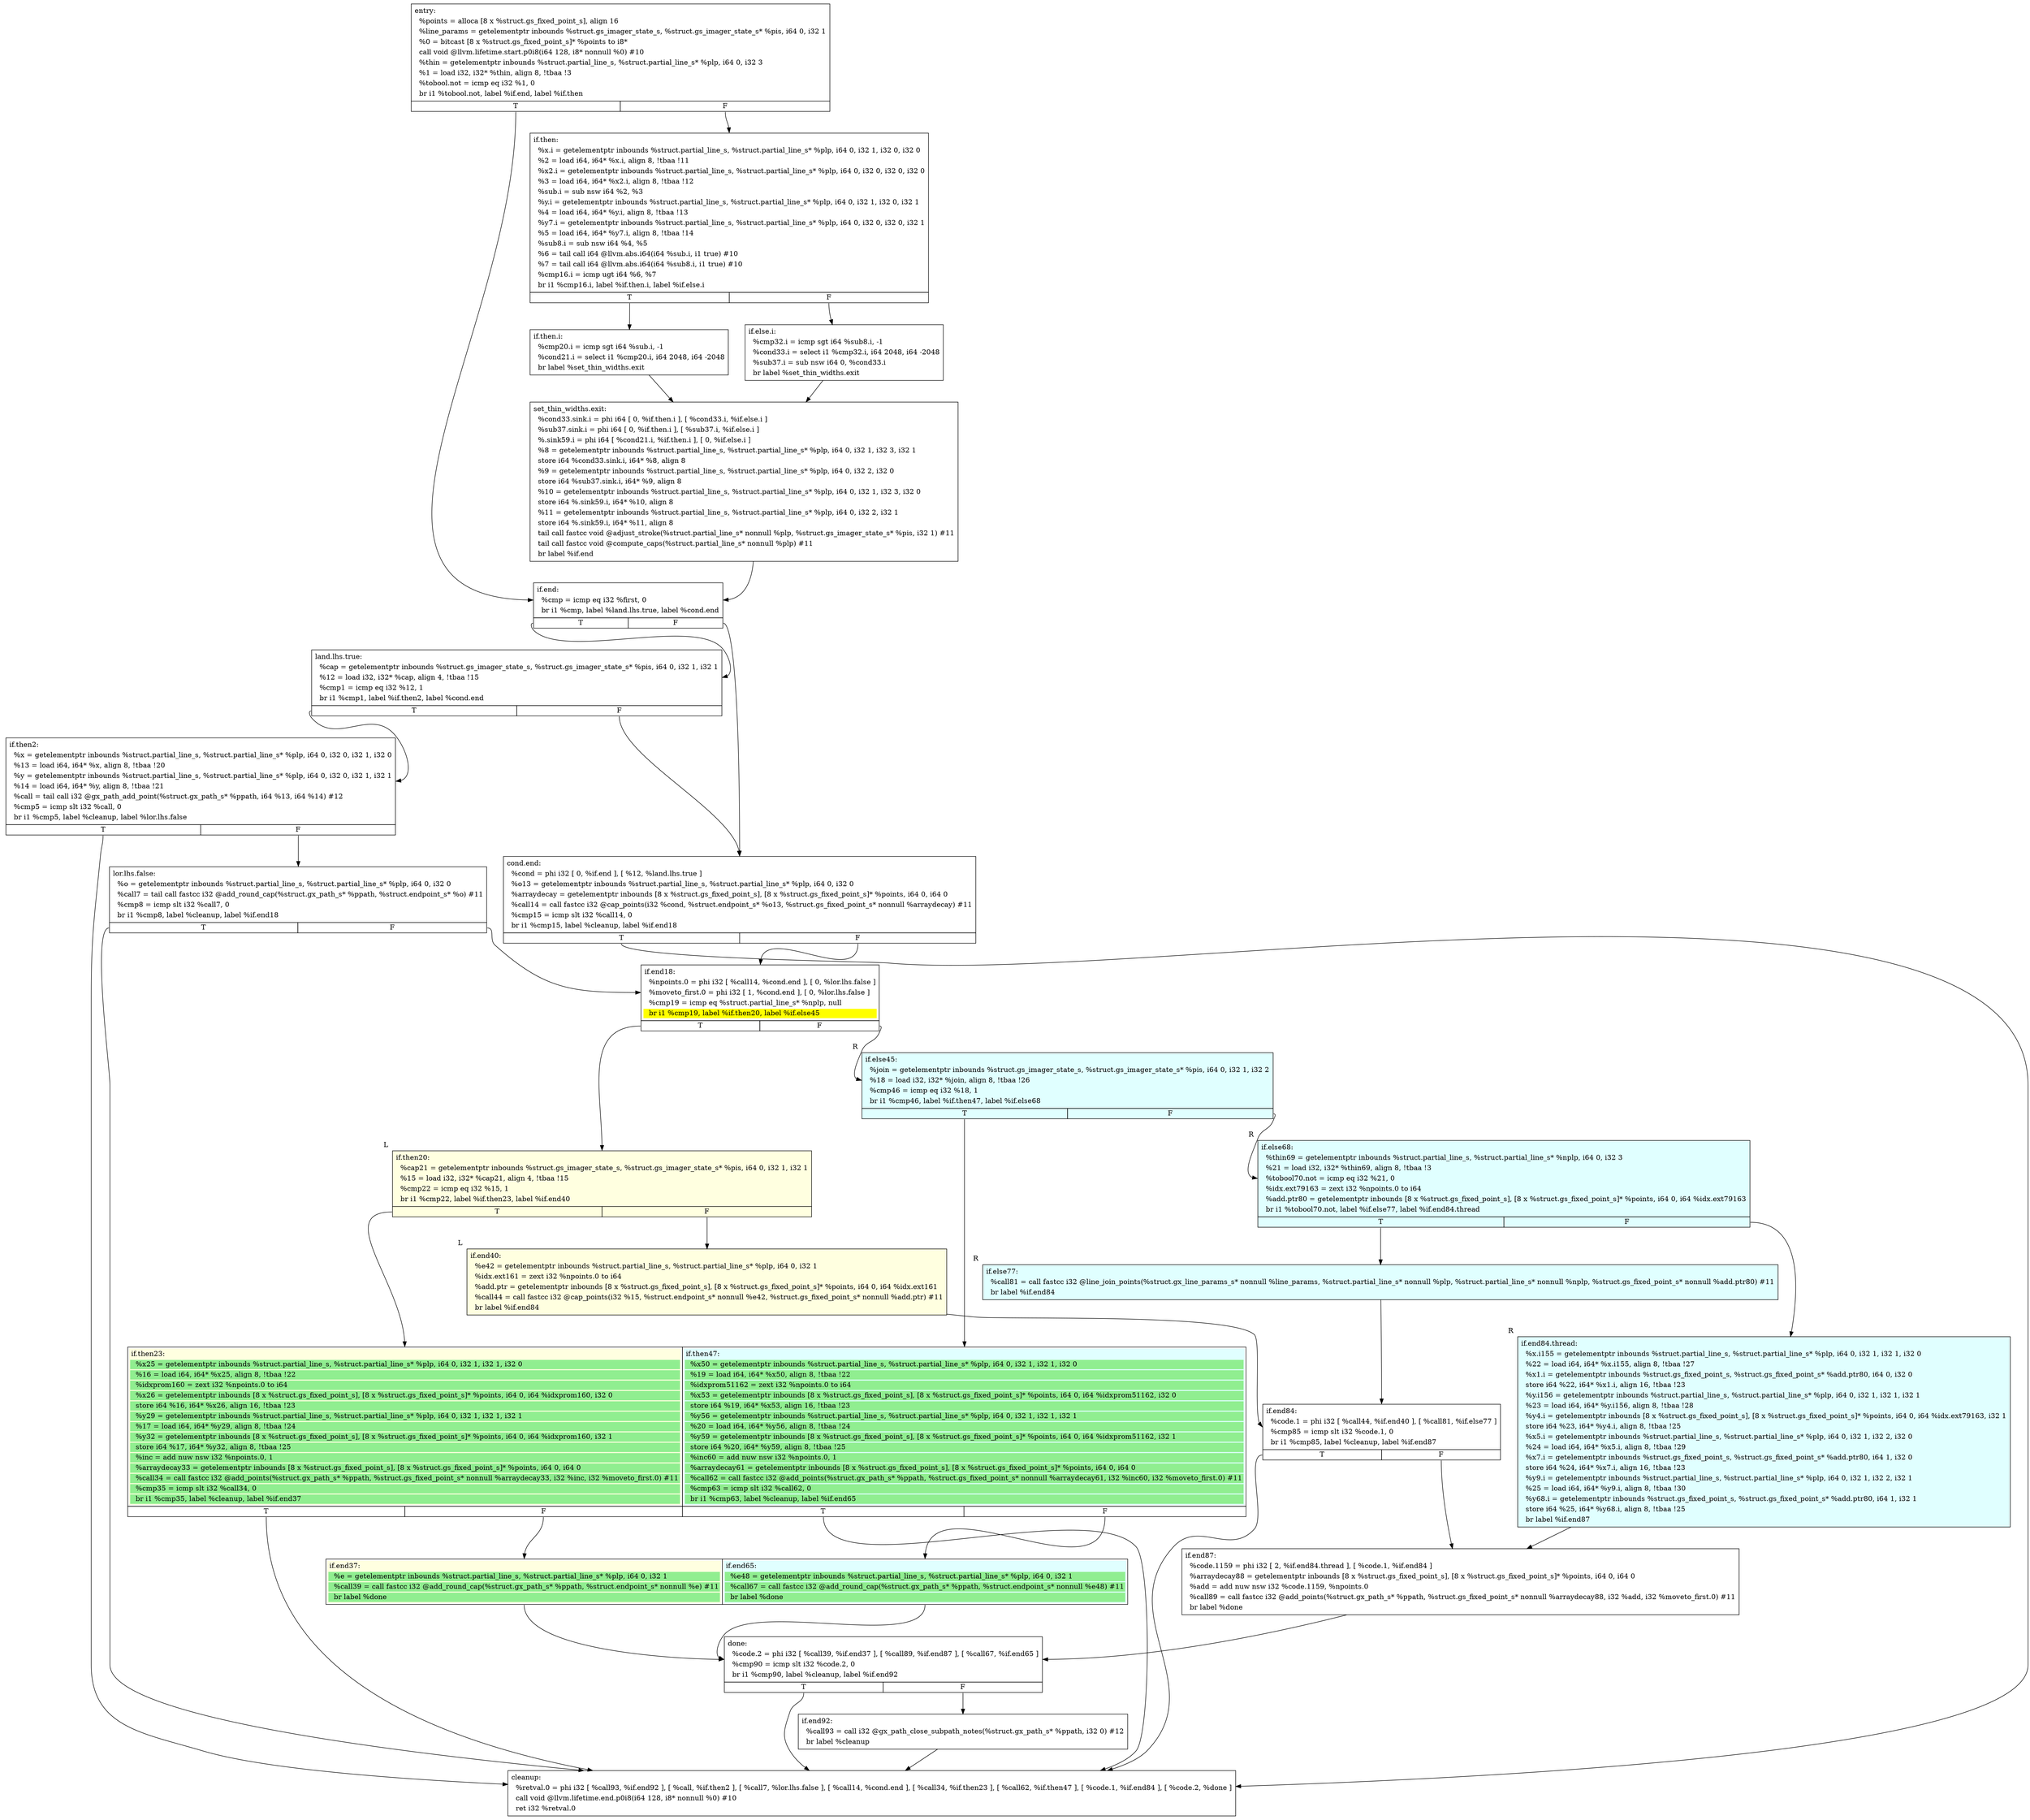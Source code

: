 digraph {
m_bb0 [shape = none, label  = <<table border="0" cellspacing="0">
<tr><td port="f1" border="1" colspan="2"><table bgcolor="LightYellow" border="0">
<tr><td align="left">if.then23:</td></tr>
<tr><td bgcolor="lightgreen" align="left">  %x25 = getelementptr inbounds %struct.partial_line_s, %struct.partial_line_s* %plp, i64 0, i32 1, i32 1, i32 0</td></tr>
<tr><td bgcolor="lightgreen" align="left">  %16 = load i64, i64* %x25, align 8, !tbaa !22</td></tr>
<tr><td bgcolor="lightgreen" align="left">  %idxprom160 = zext i32 %npoints.0 to i64</td></tr>
<tr><td bgcolor="lightgreen" align="left">  %x26 = getelementptr inbounds [8 x %struct.gs_fixed_point_s], [8 x %struct.gs_fixed_point_s]* %points, i64 0, i64 %idxprom160, i32 0</td></tr>
<tr><td bgcolor="lightgreen" align="left">  store i64 %16, i64* %x26, align 16, !tbaa !23</td></tr>
<tr><td bgcolor="lightgreen" align="left">  %y29 = getelementptr inbounds %struct.partial_line_s, %struct.partial_line_s* %plp, i64 0, i32 1, i32 1, i32 1</td></tr>
<tr><td bgcolor="lightgreen" align="left">  %17 = load i64, i64* %y29, align 8, !tbaa !24</td></tr>
<tr><td bgcolor="lightgreen" align="left">  %y32 = getelementptr inbounds [8 x %struct.gs_fixed_point_s], [8 x %struct.gs_fixed_point_s]* %points, i64 0, i64 %idxprom160, i32 1</td></tr>
<tr><td bgcolor="lightgreen" align="left">  store i64 %17, i64* %y32, align 8, !tbaa !25</td></tr>
<tr><td bgcolor="lightgreen" align="left">  %inc = add nuw nsw i32 %npoints.0, 1</td></tr>
<tr><td bgcolor="lightgreen" align="left">  %arraydecay33 = getelementptr inbounds [8 x %struct.gs_fixed_point_s], [8 x %struct.gs_fixed_point_s]* %points, i64 0, i64 0</td></tr>
<tr><td bgcolor="lightgreen" align="left">  %call34 = call fastcc i32 @add_points(%struct.gx_path_s* %ppath, %struct.gs_fixed_point_s* nonnull %arraydecay33, i32 %inc, i32 %moveto_first.0) #11</td></tr>
<tr><td bgcolor="lightgreen" align="left">  %cmp35 = icmp slt i32 %call34, 0</td></tr>
<tr><td bgcolor="lightgreen" align="left">  br i1 %cmp35, label %cleanup, label %if.end37</td></tr>
</table>
</td>
<td port="f2" border="1" colspan="2"><table bgcolor="LightCyan" border="0">
<tr><td align="left">if.then47:</td></tr>
<tr><td bgcolor="lightgreen" align="left">  %x50 = getelementptr inbounds %struct.partial_line_s, %struct.partial_line_s* %plp, i64 0, i32 1, i32 1, i32 0</td></tr>
<tr><td bgcolor="lightgreen" align="left">  %19 = load i64, i64* %x50, align 8, !tbaa !22</td></tr>
<tr><td bgcolor="lightgreen" align="left">  %idxprom51162 = zext i32 %npoints.0 to i64</td></tr>
<tr><td bgcolor="lightgreen" align="left">  %x53 = getelementptr inbounds [8 x %struct.gs_fixed_point_s], [8 x %struct.gs_fixed_point_s]* %points, i64 0, i64 %idxprom51162, i32 0</td></tr>
<tr><td bgcolor="lightgreen" align="left">  store i64 %19, i64* %x53, align 16, !tbaa !23</td></tr>
<tr><td bgcolor="lightgreen" align="left">  %y56 = getelementptr inbounds %struct.partial_line_s, %struct.partial_line_s* %plp, i64 0, i32 1, i32 1, i32 1</td></tr>
<tr><td bgcolor="lightgreen" align="left">  %20 = load i64, i64* %y56, align 8, !tbaa !24</td></tr>
<tr><td bgcolor="lightgreen" align="left">  %y59 = getelementptr inbounds [8 x %struct.gs_fixed_point_s], [8 x %struct.gs_fixed_point_s]* %points, i64 0, i64 %idxprom51162, i32 1</td></tr>
<tr><td bgcolor="lightgreen" align="left">  store i64 %20, i64* %y59, align 8, !tbaa !25</td></tr>
<tr><td bgcolor="lightgreen" align="left">  %inc60 = add nuw nsw i32 %npoints.0, 1</td></tr>
<tr><td bgcolor="lightgreen" align="left">  %arraydecay61 = getelementptr inbounds [8 x %struct.gs_fixed_point_s], [8 x %struct.gs_fixed_point_s]* %points, i64 0, i64 0</td></tr>
<tr><td bgcolor="lightgreen" align="left">  %call62 = call fastcc i32 @add_points(%struct.gx_path_s* %ppath, %struct.gs_fixed_point_s* nonnull %arraydecay61, i32 %inc60, i32 %moveto_first.0) #11</td></tr>
<tr><td bgcolor="lightgreen" align="left">  %cmp63 = icmp slt i32 %call62, 0</td></tr>
<tr><td bgcolor="lightgreen" align="left">  br i1 %cmp63, label %cleanup, label %if.end65</td></tr>
</table>
</td></tr>
<tr><td border="1" port="f1T">T</td><td border="1" port="f1F">F</td>
<td border="1" port="f2T">T</td><td border="1" port="f2F">F</td>
</tr>
</table>> ]
m_bb1 [shape = none, label  = <<table border="0" cellspacing="0">
<tr><td port="f1" border="1" colspan="2"><table bgcolor="LightYellow" border="0">
<tr><td align="left">if.end37:</td></tr>
<tr><td bgcolor="lightgreen" align="left">  %e = getelementptr inbounds %struct.partial_line_s, %struct.partial_line_s* %plp, i64 0, i32 1</td></tr>
<tr><td bgcolor="lightgreen" align="left">  %call39 = call fastcc i32 @add_round_cap(%struct.gx_path_s* %ppath, %struct.endpoint_s* nonnull %e) #11</td></tr>
<tr><td bgcolor="lightgreen" align="left">  br label %done</td></tr>
</table>
</td>
<td port="f2" border="1" colspan="2"><table bgcolor="LightCyan" border="0">
<tr><td align="left">if.end65:</td></tr>
<tr><td bgcolor="lightgreen" align="left">  %e48 = getelementptr inbounds %struct.partial_line_s, %struct.partial_line_s* %plp, i64 0, i32 1</td></tr>
<tr><td bgcolor="lightgreen" align="left">  %call67 = call fastcc i32 @add_round_cap(%struct.gx_path_s* %ppath, %struct.endpoint_s* nonnull %e48) #11</td></tr>
<tr><td bgcolor="lightgreen" align="left">  br label %done</td></tr>
</table>
</td></tr>
</table>> ]
f_bb0 [shape = none, label  = <<table  border="0" cellspacing="0">
<tr><td port="f" border="1" colspan="2"><table border="0">
<tr><td align="left">entry:</td></tr>
<tr><td align="left">  %points = alloca [8 x %struct.gs_fixed_point_s], align 16</td></tr>
<tr><td align="left">  %line_params = getelementptr inbounds %struct.gs_imager_state_s, %struct.gs_imager_state_s* %pis, i64 0, i32 1</td></tr>
<tr><td align="left">  %0 = bitcast [8 x %struct.gs_fixed_point_s]* %points to i8*</td></tr>
<tr><td align="left">  call void @llvm.lifetime.start.p0i8(i64 128, i8* nonnull %0) #10</td></tr>
<tr><td align="left">  %thin = getelementptr inbounds %struct.partial_line_s, %struct.partial_line_s* %plp, i64 0, i32 3</td></tr>
<tr><td align="left">  %1 = load i32, i32* %thin, align 8, !tbaa !3</td></tr>
<tr><td align="left">  %tobool.not = icmp eq i32 %1, 0</td></tr>
<tr><td align="left">  br i1 %tobool.not, label %if.end, label %if.then</td></tr>
</table>
</td></tr>
<tr><td border="1" port="fT">T</td><td border="1" port="fF">F</td></tr>
</table>> ]
f_bb1 [shape = none, label  = <<table  border="0" cellspacing="0">
<tr><td port="f" border="1" colspan="2"><table border="0">
<tr><td align="left">if.then:</td></tr>
<tr><td align="left">  %x.i = getelementptr inbounds %struct.partial_line_s, %struct.partial_line_s* %plp, i64 0, i32 1, i32 0, i32 0</td></tr>
<tr><td align="left">  %2 = load i64, i64* %x.i, align 8, !tbaa !11</td></tr>
<tr><td align="left">  %x2.i = getelementptr inbounds %struct.partial_line_s, %struct.partial_line_s* %plp, i64 0, i32 0, i32 0, i32 0</td></tr>
<tr><td align="left">  %3 = load i64, i64* %x2.i, align 8, !tbaa !12</td></tr>
<tr><td align="left">  %sub.i = sub nsw i64 %2, %3</td></tr>
<tr><td align="left">  %y.i = getelementptr inbounds %struct.partial_line_s, %struct.partial_line_s* %plp, i64 0, i32 1, i32 0, i32 1</td></tr>
<tr><td align="left">  %4 = load i64, i64* %y.i, align 8, !tbaa !13</td></tr>
<tr><td align="left">  %y7.i = getelementptr inbounds %struct.partial_line_s, %struct.partial_line_s* %plp, i64 0, i32 0, i32 0, i32 1</td></tr>
<tr><td align="left">  %5 = load i64, i64* %y7.i, align 8, !tbaa !14</td></tr>
<tr><td align="left">  %sub8.i = sub nsw i64 %4, %5</td></tr>
<tr><td align="left">  %6 = tail call i64 @llvm.abs.i64(i64 %sub.i, i1 true) #10</td></tr>
<tr><td align="left">  %7 = tail call i64 @llvm.abs.i64(i64 %sub8.i, i1 true) #10</td></tr>
<tr><td align="left">  %cmp16.i = icmp ugt i64 %6, %7</td></tr>
<tr><td align="left">  br i1 %cmp16.i, label %if.then.i, label %if.else.i</td></tr>
</table>
</td></tr>
<tr><td border="1" port="fT">T</td><td border="1" port="fF">F</td></tr>
</table>> ]
f_bb2 [shape = none, label  = <<table  border="0" cellspacing="0">
<tr><td port="f" border="1"><table border="0">
<tr><td align="left">if.then.i:</td></tr>
<tr><td align="left">  %cmp20.i = icmp sgt i64 %sub.i, -1</td></tr>
<tr><td align="left">  %cond21.i = select i1 %cmp20.i, i64 2048, i64 -2048</td></tr>
<tr><td align="left">  br label %set_thin_widths.exit</td></tr>
</table>
</td></tr>
</table>> ]
f_bb3 [shape = none, label  = <<table  border="0" cellspacing="0">
<tr><td port="f" border="1"><table border="0">
<tr><td align="left">if.else.i:</td></tr>
<tr><td align="left">  %cmp32.i = icmp sgt i64 %sub8.i, -1</td></tr>
<tr><td align="left">  %cond33.i = select i1 %cmp32.i, i64 2048, i64 -2048</td></tr>
<tr><td align="left">  %sub37.i = sub nsw i64 0, %cond33.i</td></tr>
<tr><td align="left">  br label %set_thin_widths.exit</td></tr>
</table>
</td></tr>
</table>> ]
f_bb4 [shape = none, label  = <<table  border="0" cellspacing="0">
<tr><td port="f" border="1"><table border="0">
<tr><td align="left">set_thin_widths.exit:</td></tr>
<tr><td align="left">  %cond33.sink.i = phi i64 [ 0, %if.then.i ], [ %cond33.i, %if.else.i ]</td></tr>
<tr><td align="left">  %sub37.sink.i = phi i64 [ 0, %if.then.i ], [ %sub37.i, %if.else.i ]</td></tr>
<tr><td align="left">  %.sink59.i = phi i64 [ %cond21.i, %if.then.i ], [ 0, %if.else.i ]</td></tr>
<tr><td align="left">  %8 = getelementptr inbounds %struct.partial_line_s, %struct.partial_line_s* %plp, i64 0, i32 1, i32 3, i32 1</td></tr>
<tr><td align="left">  store i64 %cond33.sink.i, i64* %8, align 8</td></tr>
<tr><td align="left">  %9 = getelementptr inbounds %struct.partial_line_s, %struct.partial_line_s* %plp, i64 0, i32 2, i32 0</td></tr>
<tr><td align="left">  store i64 %sub37.sink.i, i64* %9, align 8</td></tr>
<tr><td align="left">  %10 = getelementptr inbounds %struct.partial_line_s, %struct.partial_line_s* %plp, i64 0, i32 1, i32 3, i32 0</td></tr>
<tr><td align="left">  store i64 %.sink59.i, i64* %10, align 8</td></tr>
<tr><td align="left">  %11 = getelementptr inbounds %struct.partial_line_s, %struct.partial_line_s* %plp, i64 0, i32 2, i32 1</td></tr>
<tr><td align="left">  store i64 %.sink59.i, i64* %11, align 8</td></tr>
<tr><td align="left">  tail call fastcc void @adjust_stroke(%struct.partial_line_s* nonnull %plp, %struct.gs_imager_state_s* %pis, i32 1) #11</td></tr>
<tr><td align="left">  tail call fastcc void @compute_caps(%struct.partial_line_s* nonnull %plp) #11</td></tr>
<tr><td align="left">  br label %if.end</td></tr>
</table>
</td></tr>
</table>> ]
f_bb5 [shape = none, label  = <<table  border="0" cellspacing="0">
<tr><td port="f" border="1" colspan="2"><table border="0">
<tr><td align="left">if.end:</td></tr>
<tr><td align="left">  %cmp = icmp eq i32 %first, 0</td></tr>
<tr><td align="left">  br i1 %cmp, label %land.lhs.true, label %cond.end</td></tr>
</table>
</td></tr>
<tr><td border="1" port="fT">T</td><td border="1" port="fF">F</td></tr>
</table>> ]
f_bb6 [shape = none, label  = <<table  border="0" cellspacing="0">
<tr><td port="f" border="1" colspan="2"><table border="0">
<tr><td align="left">land.lhs.true:</td></tr>
<tr><td align="left">  %cap = getelementptr inbounds %struct.gs_imager_state_s, %struct.gs_imager_state_s* %pis, i64 0, i32 1, i32 1</td></tr>
<tr><td align="left">  %12 = load i32, i32* %cap, align 4, !tbaa !15</td></tr>
<tr><td align="left">  %cmp1 = icmp eq i32 %12, 1</td></tr>
<tr><td align="left">  br i1 %cmp1, label %if.then2, label %cond.end</td></tr>
</table>
</td></tr>
<tr><td border="1" port="fT">T</td><td border="1" port="fF">F</td></tr>
</table>> ]
f_bb7 [shape = none, label  = <<table  border="0" cellspacing="0">
<tr><td port="f" border="1" colspan="2"><table border="0">
<tr><td align="left">if.then2:</td></tr>
<tr><td align="left">  %x = getelementptr inbounds %struct.partial_line_s, %struct.partial_line_s* %plp, i64 0, i32 0, i32 1, i32 0</td></tr>
<tr><td align="left">  %13 = load i64, i64* %x, align 8, !tbaa !20</td></tr>
<tr><td align="left">  %y = getelementptr inbounds %struct.partial_line_s, %struct.partial_line_s* %plp, i64 0, i32 0, i32 1, i32 1</td></tr>
<tr><td align="left">  %14 = load i64, i64* %y, align 8, !tbaa !21</td></tr>
<tr><td align="left">  %call = tail call i32 @gx_path_add_point(%struct.gx_path_s* %ppath, i64 %13, i64 %14) #12</td></tr>
<tr><td align="left">  %cmp5 = icmp slt i32 %call, 0</td></tr>
<tr><td align="left">  br i1 %cmp5, label %cleanup, label %lor.lhs.false</td></tr>
</table>
</td></tr>
<tr><td border="1" port="fT">T</td><td border="1" port="fF">F</td></tr>
</table>> ]
f_bb8 [shape = none, label  = <<table  border="0" cellspacing="0">
<tr><td port="f" border="1" colspan="2"><table border="0">
<tr><td align="left">lor.lhs.false:</td></tr>
<tr><td align="left">  %o = getelementptr inbounds %struct.partial_line_s, %struct.partial_line_s* %plp, i64 0, i32 0</td></tr>
<tr><td align="left">  %call7 = tail call fastcc i32 @add_round_cap(%struct.gx_path_s* %ppath, %struct.endpoint_s* %o) #11</td></tr>
<tr><td align="left">  %cmp8 = icmp slt i32 %call7, 0</td></tr>
<tr><td align="left">  br i1 %cmp8, label %cleanup, label %if.end18</td></tr>
</table>
</td></tr>
<tr><td border="1" port="fT">T</td><td border="1" port="fF">F</td></tr>
</table>> ]
f_bb9 [shape = none, label  = <<table  border="0" cellspacing="0">
<tr><td port="f" border="1" colspan="2"><table border="0">
<tr><td align="left">cond.end:</td></tr>
<tr><td align="left">  %cond = phi i32 [ 0, %if.end ], [ %12, %land.lhs.true ]</td></tr>
<tr><td align="left">  %o13 = getelementptr inbounds %struct.partial_line_s, %struct.partial_line_s* %plp, i64 0, i32 0</td></tr>
<tr><td align="left">  %arraydecay = getelementptr inbounds [8 x %struct.gs_fixed_point_s], [8 x %struct.gs_fixed_point_s]* %points, i64 0, i64 0</td></tr>
<tr><td align="left">  %call14 = call fastcc i32 @cap_points(i32 %cond, %struct.endpoint_s* %o13, %struct.gs_fixed_point_s* nonnull %arraydecay) #11</td></tr>
<tr><td align="left">  %cmp15 = icmp slt i32 %call14, 0</td></tr>
<tr><td align="left">  br i1 %cmp15, label %cleanup, label %if.end18</td></tr>
</table>
</td></tr>
<tr><td border="1" port="fT">T</td><td border="1" port="fF">F</td></tr>
</table>> ]
f_bb10 [shape = none, label  = <<table  border="0" cellspacing="0">
<tr><td port="f" border="1" colspan="2"><table border="0">
<tr><td align="left">if.end18:</td></tr>
<tr><td align="left">  %npoints.0 = phi i32 [ %call14, %cond.end ], [ 0, %lor.lhs.false ]</td></tr>
<tr><td align="left">  %moveto_first.0 = phi i32 [ 1, %cond.end ], [ 0, %lor.lhs.false ]</td></tr>
<tr><td align="left">  %cmp19 = icmp eq %struct.partial_line_s* %nplp, null</td></tr>
<tr><td bgcolor="yellow" align="left">  br i1 %cmp19, label %if.then20, label %if.else45</td></tr>
</table>
</td></tr>
<tr><td border="1" port="fT">T</td><td border="1" port="fF">F</td></tr>
</table>> ]
f_bb11 [shape = none,  xlabel="L", label  = <<table  bgcolor="LightYellow"  border="0" cellspacing="0">
<tr><td port="f" border="1" colspan="2"><table border="0">
<tr><td align="left">if.then20:</td></tr>
<tr><td align="left">  %cap21 = getelementptr inbounds %struct.gs_imager_state_s, %struct.gs_imager_state_s* %pis, i64 0, i32 1, i32 1</td></tr>
<tr><td align="left">  %15 = load i32, i32* %cap21, align 4, !tbaa !15</td></tr>
<tr><td align="left">  %cmp22 = icmp eq i32 %15, 1</td></tr>
<tr><td align="left">  br i1 %cmp22, label %if.then23, label %if.end40</td></tr>
</table>
</td></tr>
<tr><td border="1" port="fT">T</td><td border="1" port="fF">F</td></tr>
</table>> ]
f_bb12 [shape = none,  xlabel="L", label  = <<table  bgcolor="LightYellow"  border="0" cellspacing="0">
<tr><td port="f" border="1"><table border="0">
<tr><td align="left">if.end40:</td></tr>
<tr><td align="left">  %e42 = getelementptr inbounds %struct.partial_line_s, %struct.partial_line_s* %plp, i64 0, i32 1</td></tr>
<tr><td align="left">  %idx.ext161 = zext i32 %npoints.0 to i64</td></tr>
<tr><td align="left">  %add.ptr = getelementptr inbounds [8 x %struct.gs_fixed_point_s], [8 x %struct.gs_fixed_point_s]* %points, i64 0, i64 %idx.ext161</td></tr>
<tr><td align="left">  %call44 = call fastcc i32 @cap_points(i32 %15, %struct.endpoint_s* nonnull %e42, %struct.gs_fixed_point_s* nonnull %add.ptr) #11</td></tr>
<tr><td align="left">  br label %if.end84</td></tr>
</table>
</td></tr>
</table>> ]
f_bb13 [shape = none,  xlabel="R", label  = <<table  bgcolor="LightCyan"  border="0" cellspacing="0">
<tr><td port="f" border="1" colspan="2"><table border="0">
<tr><td align="left">if.else45:</td></tr>
<tr><td align="left">  %join = getelementptr inbounds %struct.gs_imager_state_s, %struct.gs_imager_state_s* %pis, i64 0, i32 1, i32 2</td></tr>
<tr><td align="left">  %18 = load i32, i32* %join, align 8, !tbaa !26</td></tr>
<tr><td align="left">  %cmp46 = icmp eq i32 %18, 1</td></tr>
<tr><td align="left">  br i1 %cmp46, label %if.then47, label %if.else68</td></tr>
</table>
</td></tr>
<tr><td border="1" port="fT">T</td><td border="1" port="fF">F</td></tr>
</table>> ]
f_bb14 [shape = none,  xlabel="R", label  = <<table  bgcolor="LightCyan"  border="0" cellspacing="0">
<tr><td port="f" border="1" colspan="2"><table border="0">
<tr><td align="left">if.else68:</td></tr>
<tr><td align="left">  %thin69 = getelementptr inbounds %struct.partial_line_s, %struct.partial_line_s* %nplp, i64 0, i32 3</td></tr>
<tr><td align="left">  %21 = load i32, i32* %thin69, align 8, !tbaa !3</td></tr>
<tr><td align="left">  %tobool70.not = icmp eq i32 %21, 0</td></tr>
<tr><td align="left">  %idx.ext79163 = zext i32 %npoints.0 to i64</td></tr>
<tr><td align="left">  %add.ptr80 = getelementptr inbounds [8 x %struct.gs_fixed_point_s], [8 x %struct.gs_fixed_point_s]* %points, i64 0, i64 %idx.ext79163</td></tr>
<tr><td align="left">  br i1 %tobool70.not, label %if.else77, label %if.end84.thread</td></tr>
</table>
</td></tr>
<tr><td border="1" port="fT">T</td><td border="1" port="fF">F</td></tr>
</table>> ]
f_bb15 [shape = none,  xlabel="R", label  = <<table  bgcolor="LightCyan"  border="0" cellspacing="0">
<tr><td port="f" border="1"><table border="0">
<tr><td align="left">if.end84.thread:</td></tr>
<tr><td align="left">  %x.i155 = getelementptr inbounds %struct.partial_line_s, %struct.partial_line_s* %plp, i64 0, i32 1, i32 1, i32 0</td></tr>
<tr><td align="left">  %22 = load i64, i64* %x.i155, align 8, !tbaa !27</td></tr>
<tr><td align="left">  %x1.i = getelementptr inbounds %struct.gs_fixed_point_s, %struct.gs_fixed_point_s* %add.ptr80, i64 0, i32 0</td></tr>
<tr><td align="left">  store i64 %22, i64* %x1.i, align 16, !tbaa !23</td></tr>
<tr><td align="left">  %y.i156 = getelementptr inbounds %struct.partial_line_s, %struct.partial_line_s* %plp, i64 0, i32 1, i32 1, i32 1</td></tr>
<tr><td align="left">  %23 = load i64, i64* %y.i156, align 8, !tbaa !28</td></tr>
<tr><td align="left">  %y4.i = getelementptr inbounds [8 x %struct.gs_fixed_point_s], [8 x %struct.gs_fixed_point_s]* %points, i64 0, i64 %idx.ext79163, i32 1</td></tr>
<tr><td align="left">  store i64 %23, i64* %y4.i, align 8, !tbaa !25</td></tr>
<tr><td align="left">  %x5.i = getelementptr inbounds %struct.partial_line_s, %struct.partial_line_s* %plp, i64 0, i32 1, i32 2, i32 0</td></tr>
<tr><td align="left">  %24 = load i64, i64* %x5.i, align 8, !tbaa !29</td></tr>
<tr><td align="left">  %x7.i = getelementptr inbounds %struct.gs_fixed_point_s, %struct.gs_fixed_point_s* %add.ptr80, i64 1, i32 0</td></tr>
<tr><td align="left">  store i64 %24, i64* %x7.i, align 16, !tbaa !23</td></tr>
<tr><td align="left">  %y9.i = getelementptr inbounds %struct.partial_line_s, %struct.partial_line_s* %plp, i64 0, i32 1, i32 2, i32 1</td></tr>
<tr><td align="left">  %25 = load i64, i64* %y9.i, align 8, !tbaa !30</td></tr>
<tr><td align="left">  %y68.i = getelementptr inbounds %struct.gs_fixed_point_s, %struct.gs_fixed_point_s* %add.ptr80, i64 1, i32 1</td></tr>
<tr><td align="left">  store i64 %25, i64* %y68.i, align 8, !tbaa !25</td></tr>
<tr><td align="left">  br label %if.end87</td></tr>
</table>
</td></tr>
</table>> ]
f_bb16 [shape = none,  xlabel="R", label  = <<table  bgcolor="LightCyan"  border="0" cellspacing="0">
<tr><td port="f" border="1"><table border="0">
<tr><td align="left">if.else77:</td></tr>
<tr><td align="left">  %call81 = call fastcc i32 @line_join_points(%struct.gx_line_params_s* nonnull %line_params, %struct.partial_line_s* nonnull %plp, %struct.partial_line_s* nonnull %nplp, %struct.gs_fixed_point_s* nonnull %add.ptr80) #11</td></tr>
<tr><td align="left">  br label %if.end84</td></tr>
</table>
</td></tr>
</table>> ]
f_bb17 [shape = none, label  = <<table  border="0" cellspacing="0">
<tr><td port="f" border="1" colspan="2"><table border="0">
<tr><td align="left">if.end84:</td></tr>
<tr><td align="left">  %code.1 = phi i32 [ %call44, %if.end40 ], [ %call81, %if.else77 ]</td></tr>
<tr><td align="left">  %cmp85 = icmp slt i32 %code.1, 0</td></tr>
<tr><td align="left">  br i1 %cmp85, label %cleanup, label %if.end87</td></tr>
</table>
</td></tr>
<tr><td border="1" port="fT">T</td><td border="1" port="fF">F</td></tr>
</table>> ]
f_bb18 [shape = none, label  = <<table  border="0" cellspacing="0">
<tr><td port="f" border="1"><table border="0">
<tr><td align="left">if.end87:</td></tr>
<tr><td align="left">  %code.1159 = phi i32 [ 2, %if.end84.thread ], [ %code.1, %if.end84 ]</td></tr>
<tr><td align="left">  %arraydecay88 = getelementptr inbounds [8 x %struct.gs_fixed_point_s], [8 x %struct.gs_fixed_point_s]* %points, i64 0, i64 0</td></tr>
<tr><td align="left">  %add = add nuw nsw i32 %code.1159, %npoints.0</td></tr>
<tr><td align="left">  %call89 = call fastcc i32 @add_points(%struct.gx_path_s* %ppath, %struct.gs_fixed_point_s* nonnull %arraydecay88, i32 %add, i32 %moveto_first.0) #11</td></tr>
<tr><td align="left">  br label %done</td></tr>
</table>
</td></tr>
</table>> ]
f_bb19 [shape = none, label  = <<table  border="0" cellspacing="0">
<tr><td port="f" border="1" colspan="2"><table border="0">
<tr><td align="left">done:</td></tr>
<tr><td align="left">  %code.2 = phi i32 [ %call39, %if.end37 ], [ %call89, %if.end87 ], [ %call67, %if.end65 ]</td></tr>
<tr><td align="left">  %cmp90 = icmp slt i32 %code.2, 0</td></tr>
<tr><td align="left">  br i1 %cmp90, label %cleanup, label %if.end92</td></tr>
</table>
</td></tr>
<tr><td border="1" port="fT">T</td><td border="1" port="fF">F</td></tr>
</table>> ]
f_bb20 [shape = none, label  = <<table  border="0" cellspacing="0">
<tr><td port="f" border="1"><table border="0">
<tr><td align="left">if.end92:</td></tr>
<tr><td align="left">  %call93 = call i32 @gx_path_close_subpath_notes(%struct.gx_path_s* %ppath, i32 0) #12</td></tr>
<tr><td align="left">  br label %cleanup</td></tr>
</table>
</td></tr>
</table>> ]
f_bb21 [shape = none, label  = <<table  border="0" cellspacing="0">
<tr><td port="f" border="1"><table border="0">
<tr><td align="left">cleanup:</td></tr>
<tr><td align="left">  %retval.0 = phi i32 [ %call93, %if.end92 ], [ %call, %if.then2 ], [ %call7, %lor.lhs.false ], [ %call14, %cond.end ], [ %call34, %if.then23 ], [ %call62, %if.then47 ], [ %code.1, %if.end84 ], [ %code.2, %done ]</td></tr>
<tr><td align="left">  call void @llvm.lifetime.end.p0i8(i64 128, i8* nonnull %0) #10</td></tr>
<tr><td align="left">  ret i32 %retval.0</td></tr>
</table>
</td></tr>
</table>> ]
f_bb0:fT -> f_bb5:f
f_bb0:fF -> f_bb1:f
f_bb1:fT -> f_bb2:f
f_bb1:fF -> f_bb3:f
f_bb2:f -> f_bb4:f
f_bb3:f -> f_bb4:f
f_bb4:f -> f_bb5:f
f_bb5:fT -> f_bb6:f
f_bb5:fF -> f_bb9:f
f_bb6:fT -> f_bb7:f
f_bb6:fF -> f_bb9:f
f_bb7:fT -> f_bb21:f
f_bb7:fF -> f_bb8:f
f_bb8:fT -> f_bb21:f
f_bb8:fF -> f_bb10:f
f_bb9:fT -> f_bb21:f
f_bb9:fF -> f_bb10:f
f_bb10:fT -> f_bb11:f
f_bb10:fF -> f_bb13:f
f_bb11:fT -> m_bb0:f1
f_bb11:fF -> f_bb12:f
m_bb0:f1T -> f_bb21:f
m_bb0:f1F -> m_bb1:f1
m_bb1:f1 -> f_bb19:f
f_bb12:f -> f_bb17:f
f_bb13:fT -> m_bb0:f2
f_bb13:fF -> f_bb14:f
m_bb0:f2T -> f_bb21:f
m_bb0:f2F -> m_bb1:f2
m_bb1:f2 -> f_bb19:f
f_bb14:fT -> f_bb16:f
f_bb14:fF -> f_bb15:f
f_bb15:f -> f_bb18:f
f_bb16:f -> f_bb17:f
f_bb17:fT -> f_bb21:f
f_bb17:fF -> f_bb18:f
f_bb18:f -> f_bb19:f
f_bb19:fT -> f_bb21:f
f_bb19:fF -> f_bb20:f
f_bb20:f -> f_bb21:f
}

